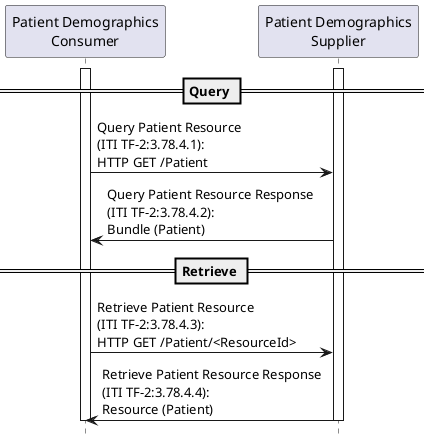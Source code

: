 @startuml
hide footbox

participant "Patient Demographics\nConsumer" as Client
participant "Patient Demographics\nSupplier" as Server

== Query ==
activate Client
activate Server
Client -> Server : Query Patient Resource\n(ITI TF-2:3.78.4.1):\nHTTP GET /Patient
Server -> Client : Query Patient Resource Response\n(ITI TF-2:3.78.4.2):\nBundle (Patient)

== Retrieve ==
Client -> Server : Retrieve Patient Resource\n(ITI TF-2:3.78.4.3):\nHTTP GET /Patient/<ResourceId>
Server -> Client : Retrieve Patient Resource Response\n(ITI TF-2:3.78.4.4):\nResource (Patient)
deactivate Server
deactivate Client

@enduml
